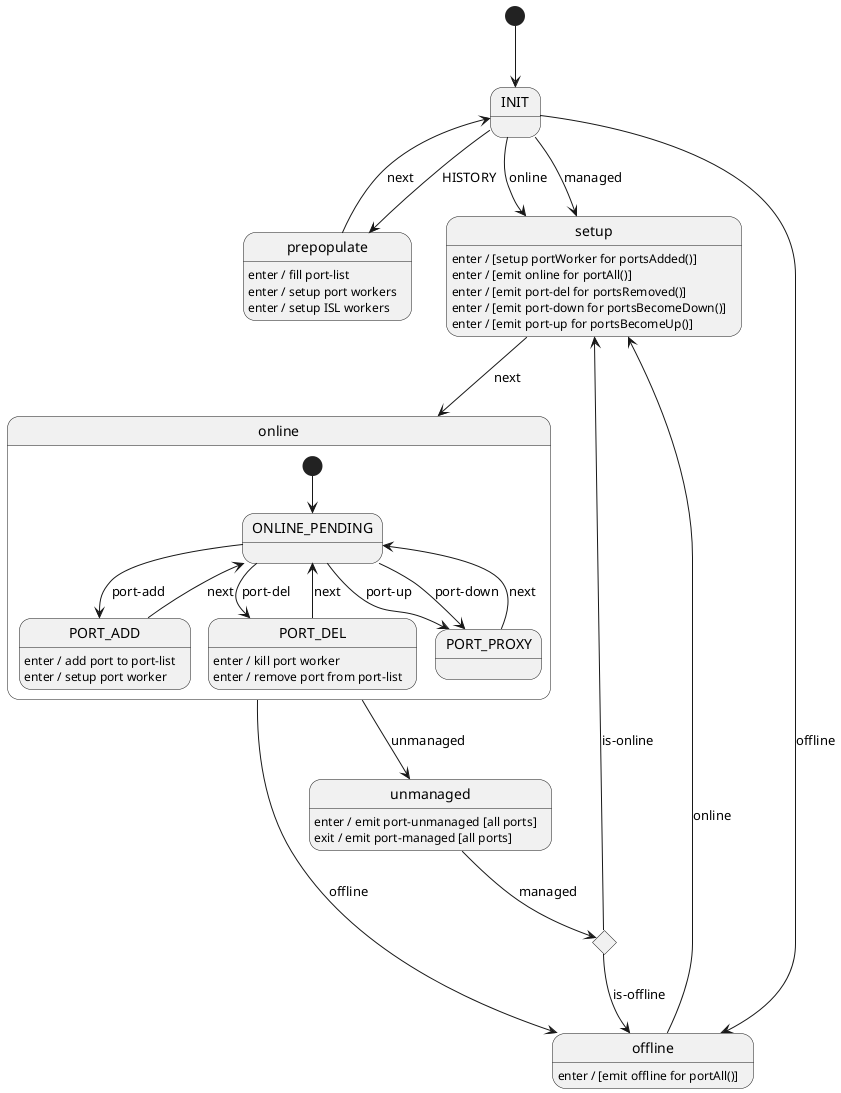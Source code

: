 @startuml
[*] --> INIT

state switchSync <<choice>>

INIT --> prepopulate : HISTORY
INIT --> setup : managed
INIT --> setup : online
INIT --> offline : offline

prepopulate : enter / fill port-list
prepopulate : enter / setup port workers
prepopulate : enter / setup ISL workers
prepopulate --> INIT : next

switchSync --> setup : is-online
switchSync --> offline : is-offline

setup : enter / [setup portWorker for portsAdded()]
setup : enter / [emit online for portAll()]
setup : enter / [emit port-del for portsRemoved()]
setup : enter / [emit port-down for portsBecomeDown()]
setup : enter / [emit port-up for portsBecomeUp()]
setup --> online : next

state online {
    [*] --> ONLINE_PENDING
    
    ONLINE_PENDING --> PORT_ADD : port-add
    ONLINE_PENDING --> PORT_DEL : port-del
    ONLINE_PENDING --> PORT_PROXY : port-up
    ONLINE_PENDING --> PORT_PROXY : port-down

    PORT_ADD : enter / add port to port-list
    PORT_ADD : enter / setup port worker
    PORT_ADD --> ONLINE_PENDING : next
    
    PORT_DEL : enter / kill port worker
    PORT_DEL : enter / remove port from port-list
    PORT_DEL --> ONLINE_PENDING : next

    PORT_PROXY --> ONLINE_PENDING : next
}
online --> offline : offline
online --> unmanaged : unmanaged

offline : enter / [emit offline for portAll()]
offline --> setup : online

unmanaged : enter / emit port-unmanaged [all ports]
unmanaged : exit / emit port-managed [all ports]
unmanaged --> switchSync : managed

@enduml
